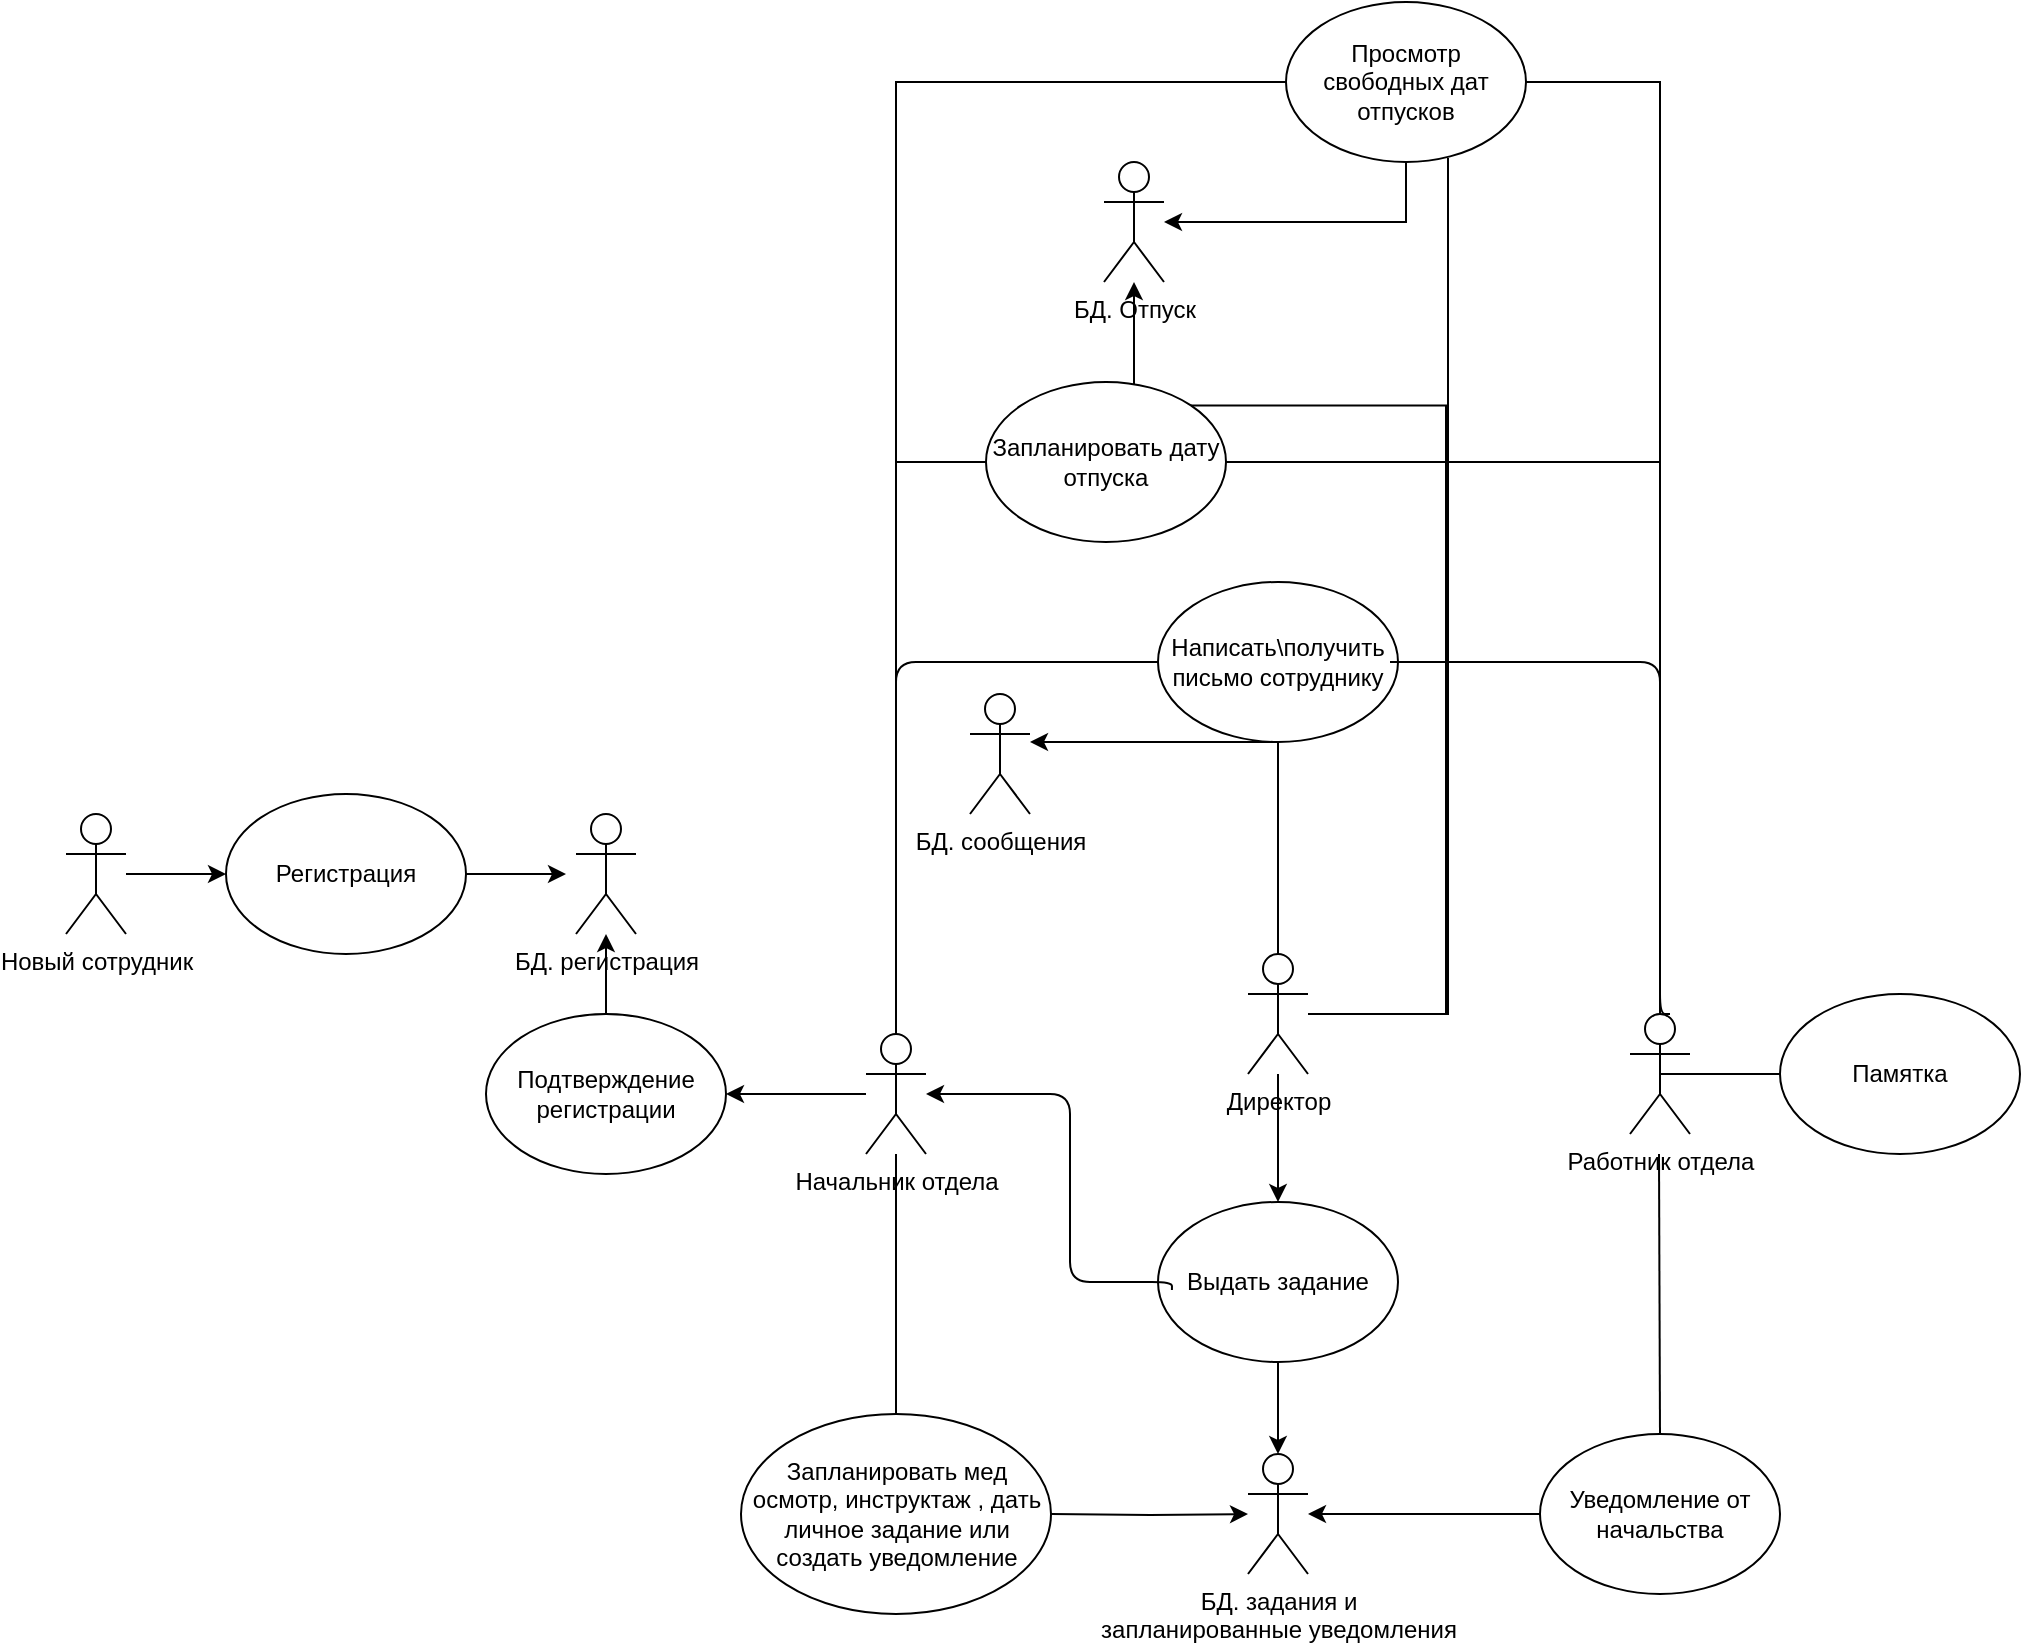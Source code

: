 <mxfile version="14.4.4" type="github">
  <diagram id="wgFWXUjJICxdFmFuu-bS" name="Page-1">
    <mxGraphModel dx="1929" dy="582" grid="1" gridSize="10" guides="1" tooltips="1" connect="1" arrows="1" fold="1" page="1" pageScale="1" pageWidth="827" pageHeight="1169" math="0" shadow="0">
      <root>
        <mxCell id="0" />
        <mxCell id="1" parent="0" />
        <mxCell id="1CoDGrdCYkaN-wlM0zXR-13" style="edgeStyle=orthogonalEdgeStyle;rounded=1;orthogonalLoop=1;jettySize=auto;html=1;entryX=0.5;entryY=0;entryDx=0;entryDy=0;strokeColor=#000000;" edge="1" parent="1" source="pFkEc0a8NW2LR80c-Vau-1" target="pFkEc0a8NW2LR80c-Vau-42">
          <mxGeometry relative="1" as="geometry" />
        </mxCell>
        <mxCell id="1CoDGrdCYkaN-wlM0zXR-23" style="edgeStyle=orthogonalEdgeStyle;orthogonalLoop=1;jettySize=auto;html=1;entryX=0.5;entryY=1;entryDx=0;entryDy=0;strokeColor=#000000;rounded=0;endArrow=none;endFill=0;" edge="1" parent="1" source="pFkEc0a8NW2LR80c-Vau-1" target="1CoDGrdCYkaN-wlM0zXR-16">
          <mxGeometry relative="1" as="geometry" />
        </mxCell>
        <mxCell id="1CoDGrdCYkaN-wlM0zXR-41" style="edgeStyle=orthogonalEdgeStyle;rounded=0;orthogonalLoop=1;jettySize=auto;html=1;entryX=0.675;entryY=0.975;entryDx=0;entryDy=0;entryPerimeter=0;endArrow=none;endFill=0;strokeColor=#000000;" edge="1" parent="1" source="pFkEc0a8NW2LR80c-Vau-1" target="1CoDGrdCYkaN-wlM0zXR-18">
          <mxGeometry relative="1" as="geometry">
            <Array as="points">
              <mxPoint x="591" y="626" />
            </Array>
          </mxGeometry>
        </mxCell>
        <mxCell id="1CoDGrdCYkaN-wlM0zXR-42" style="edgeStyle=orthogonalEdgeStyle;rounded=0;orthogonalLoop=1;jettySize=auto;html=1;entryX=1;entryY=0;entryDx=0;entryDy=0;endArrow=none;endFill=0;strokeColor=#000000;" edge="1" parent="1" source="pFkEc0a8NW2LR80c-Vau-1" target="1CoDGrdCYkaN-wlM0zXR-30">
          <mxGeometry relative="1" as="geometry">
            <Array as="points">
              <mxPoint x="590" y="626" />
              <mxPoint x="590" y="322" />
            </Array>
          </mxGeometry>
        </mxCell>
        <mxCell id="pFkEc0a8NW2LR80c-Vau-1" value="Директор" style="shape=umlActor;verticalLabelPosition=bottom;verticalAlign=top;html=1;outlineConnect=0;" parent="1" vertex="1">
          <mxGeometry x="491" y="596" width="30" height="60" as="geometry" />
        </mxCell>
        <mxCell id="pFkEc0a8NW2LR80c-Vau-10" style="edgeStyle=orthogonalEdgeStyle;rounded=0;orthogonalLoop=1;jettySize=auto;html=1;" parent="1" source="pFkEc0a8NW2LR80c-Vau-2" target="pFkEc0a8NW2LR80c-Vau-9" edge="1">
          <mxGeometry relative="1" as="geometry" />
        </mxCell>
        <mxCell id="1CoDGrdCYkaN-wlM0zXR-21" style="edgeStyle=orthogonalEdgeStyle;rounded=1;orthogonalLoop=1;jettySize=auto;html=1;strokeColor=#000000;entryX=0;entryY=0.5;entryDx=0;entryDy=0;endArrow=none;endFill=0;" edge="1" parent="1" source="pFkEc0a8NW2LR80c-Vau-2" target="1CoDGrdCYkaN-wlM0zXR-16">
          <mxGeometry relative="1" as="geometry">
            <mxPoint x="442" y="450" as="targetPoint" />
            <Array as="points">
              <mxPoint x="315" y="450" />
            </Array>
          </mxGeometry>
        </mxCell>
        <mxCell id="1CoDGrdCYkaN-wlM0zXR-35" style="edgeStyle=orthogonalEdgeStyle;rounded=0;orthogonalLoop=1;jettySize=auto;html=1;entryX=0;entryY=0.5;entryDx=0;entryDy=0;endArrow=none;endFill=0;strokeColor=#000000;" edge="1" parent="1" source="pFkEc0a8NW2LR80c-Vau-2" target="1CoDGrdCYkaN-wlM0zXR-30">
          <mxGeometry relative="1" as="geometry">
            <Array as="points">
              <mxPoint x="315" y="350" />
            </Array>
          </mxGeometry>
        </mxCell>
        <mxCell id="1CoDGrdCYkaN-wlM0zXR-36" style="edgeStyle=orthogonalEdgeStyle;rounded=0;orthogonalLoop=1;jettySize=auto;html=1;entryX=0;entryY=0.5;entryDx=0;entryDy=0;endArrow=none;endFill=0;strokeColor=#000000;" edge="1" parent="1" source="pFkEc0a8NW2LR80c-Vau-2" target="1CoDGrdCYkaN-wlM0zXR-18">
          <mxGeometry relative="1" as="geometry">
            <Array as="points">
              <mxPoint x="315" y="160" />
            </Array>
          </mxGeometry>
        </mxCell>
        <mxCell id="pFkEc0a8NW2LR80c-Vau-2" value="Начальник отдела" style="shape=umlActor;verticalLabelPosition=bottom;verticalAlign=top;html=1;outlineConnect=0;" parent="1" vertex="1">
          <mxGeometry x="300" y="636" width="30" height="60" as="geometry" />
        </mxCell>
        <mxCell id="pFkEc0a8NW2LR80c-Vau-8" style="edgeStyle=orthogonalEdgeStyle;rounded=0;orthogonalLoop=1;jettySize=auto;html=1;entryX=0;entryY=0.5;entryDx=0;entryDy=0;" parent="1" source="pFkEc0a8NW2LR80c-Vau-6" edge="1" target="pFkEc0a8NW2LR80c-Vau-7">
          <mxGeometry relative="1" as="geometry">
            <mxPoint x="110" y="556" as="targetPoint" />
          </mxGeometry>
        </mxCell>
        <mxCell id="pFkEc0a8NW2LR80c-Vau-6" value="Новый сотрудник" style="shape=umlActor;verticalLabelPosition=bottom;verticalAlign=top;html=1;outlineConnect=0;" parent="1" vertex="1">
          <mxGeometry x="-100" y="526" width="30" height="60" as="geometry" />
        </mxCell>
        <mxCell id="1CoDGrdCYkaN-wlM0zXR-2" style="edgeStyle=orthogonalEdgeStyle;rounded=0;orthogonalLoop=1;jettySize=auto;html=1;" edge="1" parent="1" source="pFkEc0a8NW2LR80c-Vau-7">
          <mxGeometry relative="1" as="geometry">
            <mxPoint x="150" y="556" as="targetPoint" />
          </mxGeometry>
        </mxCell>
        <mxCell id="pFkEc0a8NW2LR80c-Vau-7" value="Регистрация" style="ellipse;whiteSpace=wrap;html=1;" parent="1" vertex="1">
          <mxGeometry x="-20" y="516" width="120" height="80" as="geometry" />
        </mxCell>
        <mxCell id="pFkEc0a8NW2LR80c-Vau-11" style="edgeStyle=orthogonalEdgeStyle;rounded=0;orthogonalLoop=1;jettySize=auto;html=1;" parent="1" source="pFkEc0a8NW2LR80c-Vau-9" target="1CoDGrdCYkaN-wlM0zXR-1" edge="1">
          <mxGeometry relative="1" as="geometry" />
        </mxCell>
        <mxCell id="pFkEc0a8NW2LR80c-Vau-9" value="Подтверждение регистрации" style="ellipse;whiteSpace=wrap;html=1;" parent="1" vertex="1">
          <mxGeometry x="110" y="626" width="120" height="80" as="geometry" />
        </mxCell>
        <mxCell id="pFkEc0a8NW2LR80c-Vau-30" value="" style="edgeStyle=orthogonalEdgeStyle;rounded=0;orthogonalLoop=1;jettySize=auto;html=1;exitX=1;exitY=0.5;exitDx=0;exitDy=0;" parent="1" target="1CoDGrdCYkaN-wlM0zXR-4" edge="1">
          <mxGeometry relative="1" as="geometry">
            <mxPoint x="392.5" y="876" as="sourcePoint" />
            <mxPoint x="470" y="876" as="targetPoint" />
          </mxGeometry>
        </mxCell>
        <mxCell id="pFkEc0a8NW2LR80c-Vau-23" value="Запланировать мед осмотр, инструктаж , дать личное задание или создать уведомление" style="ellipse;whiteSpace=wrap;html=1;" parent="1" vertex="1">
          <mxGeometry x="237.5" y="826" width="155" height="100" as="geometry" />
        </mxCell>
        <mxCell id="pFkEc0a8NW2LR80c-Vau-24" value="Уведомление от начальства" style="ellipse;whiteSpace=wrap;html=1;" parent="1" vertex="1">
          <mxGeometry x="637" y="836" width="120" height="80" as="geometry" />
        </mxCell>
        <mxCell id="1CoDGrdCYkaN-wlM0zXR-33" style="edgeStyle=orthogonalEdgeStyle;rounded=0;orthogonalLoop=1;jettySize=auto;html=1;entryX=1;entryY=0.5;entryDx=0;entryDy=0;endArrow=none;endFill=0;strokeColor=#000000;" edge="1" parent="1" source="pFkEc0a8NW2LR80c-Vau-5" target="1CoDGrdCYkaN-wlM0zXR-18">
          <mxGeometry relative="1" as="geometry">
            <Array as="points">
              <mxPoint x="697" y="160" />
            </Array>
          </mxGeometry>
        </mxCell>
        <mxCell id="1CoDGrdCYkaN-wlM0zXR-34" style="edgeStyle=orthogonalEdgeStyle;rounded=0;orthogonalLoop=1;jettySize=auto;html=1;entryX=1;entryY=0.5;entryDx=0;entryDy=0;endArrow=none;endFill=0;strokeColor=#000000;" edge="1" parent="1" source="pFkEc0a8NW2LR80c-Vau-5" target="1CoDGrdCYkaN-wlM0zXR-30">
          <mxGeometry relative="1" as="geometry">
            <Array as="points">
              <mxPoint x="697" y="350" />
            </Array>
          </mxGeometry>
        </mxCell>
        <mxCell id="pFkEc0a8NW2LR80c-Vau-5" value="Работник отдела" style="shape=umlActor;verticalLabelPosition=bottom;verticalAlign=top;html=1;outlineConnect=0;" parent="1" vertex="1">
          <mxGeometry x="682" y="626" width="30" height="60" as="geometry" />
        </mxCell>
        <mxCell id="1CoDGrdCYkaN-wlM0zXR-11" style="edgeStyle=orthogonalEdgeStyle;rounded=1;orthogonalLoop=1;jettySize=auto;html=1;entryX=0.5;entryY=0;entryDx=0;entryDy=0;entryPerimeter=0;strokeColor=#000000;" edge="1" parent="1" source="pFkEc0a8NW2LR80c-Vau-42" target="1CoDGrdCYkaN-wlM0zXR-4">
          <mxGeometry relative="1" as="geometry" />
        </mxCell>
        <mxCell id="pFkEc0a8NW2LR80c-Vau-42" value="Выдать задание" style="ellipse;whiteSpace=wrap;html=1;" parent="1" vertex="1">
          <mxGeometry x="446" y="720" width="120" height="80" as="geometry" />
        </mxCell>
        <mxCell id="1CoDGrdCYkaN-wlM0zXR-1" value="БД. регистрация" style="shape=umlActor;verticalLabelPosition=bottom;verticalAlign=top;html=1;outlineConnect=0;" vertex="1" parent="1">
          <mxGeometry x="155" y="526" width="30" height="60" as="geometry" />
        </mxCell>
        <mxCell id="1CoDGrdCYkaN-wlM0zXR-5" style="edgeStyle=orthogonalEdgeStyle;rounded=0;orthogonalLoop=1;jettySize=auto;html=1;exitX=0;exitY=0.5;exitDx=0;exitDy=0;" edge="1" parent="1" source="pFkEc0a8NW2LR80c-Vau-24" target="1CoDGrdCYkaN-wlM0zXR-4">
          <mxGeometry relative="1" as="geometry">
            <mxPoint x="590" y="896" as="targetPoint" />
          </mxGeometry>
        </mxCell>
        <mxCell id="1CoDGrdCYkaN-wlM0zXR-15" style="edgeStyle=orthogonalEdgeStyle;rounded=1;orthogonalLoop=1;jettySize=auto;html=1;strokeColor=#000000;exitX=0.058;exitY=0.55;exitDx=0;exitDy=0;exitPerimeter=0;" edge="1" parent="1" source="pFkEc0a8NW2LR80c-Vau-42" target="pFkEc0a8NW2LR80c-Vau-2">
          <mxGeometry relative="1" as="geometry">
            <mxPoint x="360" y="676" as="targetPoint" />
            <mxPoint x="432" y="760" as="sourcePoint" />
            <Array as="points">
              <mxPoint x="402" y="760" />
              <mxPoint x="402" y="666" />
            </Array>
          </mxGeometry>
        </mxCell>
        <mxCell id="1CoDGrdCYkaN-wlM0zXR-4" value="БД. задания и &lt;br&gt;запланированные уведомления" style="shape=umlActor;verticalLabelPosition=bottom;verticalAlign=top;html=1;outlineConnect=0;" vertex="1" parent="1">
          <mxGeometry x="491" y="846" width="30" height="60" as="geometry" />
        </mxCell>
        <mxCell id="1CoDGrdCYkaN-wlM0zXR-6" value="" style="endArrow=none;html=1;strokeColor=#000000;entryX=0.5;entryY=0;entryDx=0;entryDy=0;" edge="1" parent="1" source="pFkEc0a8NW2LR80c-Vau-2" target="pFkEc0a8NW2LR80c-Vau-23">
          <mxGeometry width="50" height="50" relative="1" as="geometry">
            <mxPoint x="380" y="746" as="sourcePoint" />
            <mxPoint x="430" y="696" as="targetPoint" />
          </mxGeometry>
        </mxCell>
        <mxCell id="1CoDGrdCYkaN-wlM0zXR-7" value="" style="endArrow=none;html=1;strokeColor=#000000;entryX=0.5;entryY=0;entryDx=0;entryDy=0;" edge="1" parent="1" target="pFkEc0a8NW2LR80c-Vau-24">
          <mxGeometry width="50" height="50" relative="1" as="geometry">
            <mxPoint x="696.5" y="696" as="sourcePoint" />
            <mxPoint x="696.5" y="826" as="targetPoint" />
          </mxGeometry>
        </mxCell>
        <mxCell id="1CoDGrdCYkaN-wlM0zXR-25" style="edgeStyle=orthogonalEdgeStyle;rounded=1;orthogonalLoop=1;jettySize=auto;html=1;strokeColor=#000000;" edge="1" parent="1" source="1CoDGrdCYkaN-wlM0zXR-16" target="1CoDGrdCYkaN-wlM0zXR-24">
          <mxGeometry relative="1" as="geometry">
            <Array as="points">
              <mxPoint x="442" y="490" />
              <mxPoint x="442" y="490" />
            </Array>
          </mxGeometry>
        </mxCell>
        <mxCell id="1CoDGrdCYkaN-wlM0zXR-16" value="Написать\получить письмо сотруднику" style="ellipse;whiteSpace=wrap;html=1;" vertex="1" parent="1">
          <mxGeometry x="446" y="410" width="120" height="80" as="geometry" />
        </mxCell>
        <mxCell id="1CoDGrdCYkaN-wlM0zXR-39" style="edgeStyle=orthogonalEdgeStyle;rounded=0;orthogonalLoop=1;jettySize=auto;html=1;endArrow=classic;endFill=1;strokeColor=#000000;" edge="1" parent="1" source="1CoDGrdCYkaN-wlM0zXR-18" target="1CoDGrdCYkaN-wlM0zXR-37">
          <mxGeometry relative="1" as="geometry">
            <Array as="points">
              <mxPoint x="570" y="230" />
            </Array>
          </mxGeometry>
        </mxCell>
        <mxCell id="1CoDGrdCYkaN-wlM0zXR-18" value="Просмотр свободных дат отпусков&lt;span style=&quot;color: rgba(0 , 0 , 0 , 0) ; font-family: monospace ; font-size: 0px&quot;&gt;%3CmxGraphModel%3E%3Croot%3E%3CmxCell%20id%3D%220%22%2F%3E%3CmxCell%20id%3D%221%22%20parent%3D%220%22%2F%3E%3CmxCell%20id%3D%222%22%20value%3D%22%D0%91%D0%94.%20%D1%80%D0%B5%D0%B3%D0%B8%D1%81%D1%82%D1%80%D0%B0%D1%86%D0%B8%D1%8F%22%20style%3D%22shape%3DumlActor%3BverticalLabelPosition%3Dbottom%3BverticalAlign%3Dtop%3Bhtml%3D1%3BoutlineConnect%3D0%3B%22%20vertex%3D%221%22%20parent%3D%221%22%3E%3CmxGeometry%20x%3D%22123%22%20y%3D%22286%22%20width%3D%2230%22%20height%3D%2260%22%20as%3D%22geometry%22%2F%3E%3C%2FmxCell%3E%3C%2Froot%3E%3C%2FmxGraphModel%3E&lt;/span&gt;" style="ellipse;whiteSpace=wrap;html=1;" vertex="1" parent="1">
          <mxGeometry x="510" y="120" width="120" height="80" as="geometry" />
        </mxCell>
        <mxCell id="1CoDGrdCYkaN-wlM0zXR-22" style="edgeStyle=orthogonalEdgeStyle;rounded=1;orthogonalLoop=1;jettySize=auto;html=1;strokeColor=#000000;endArrow=none;endFill=0;exitX=0.667;exitY=0;exitDx=0;exitDy=0;exitPerimeter=0;" edge="1" parent="1" source="pFkEc0a8NW2LR80c-Vau-5">
          <mxGeometry relative="1" as="geometry">
            <mxPoint x="562" y="450" as="targetPoint" />
            <mxPoint x="692" y="626" as="sourcePoint" />
            <Array as="points">
              <mxPoint x="697" y="626" />
              <mxPoint x="697" y="450" />
            </Array>
          </mxGeometry>
        </mxCell>
        <mxCell id="1CoDGrdCYkaN-wlM0zXR-24" value="БД. сообщения" style="shape=umlActor;verticalLabelPosition=bottom;verticalAlign=top;html=1;outlineConnect=0;" vertex="1" parent="1">
          <mxGeometry x="352" y="466" width="30" height="60" as="geometry" />
        </mxCell>
        <mxCell id="1CoDGrdCYkaN-wlM0zXR-40" style="edgeStyle=orthogonalEdgeStyle;rounded=0;orthogonalLoop=1;jettySize=auto;html=1;endArrow=classic;endFill=1;strokeColor=#000000;" edge="1" parent="1" source="1CoDGrdCYkaN-wlM0zXR-30" target="1CoDGrdCYkaN-wlM0zXR-37">
          <mxGeometry relative="1" as="geometry">
            <Array as="points">
              <mxPoint x="434" y="300" />
              <mxPoint x="434" y="300" />
            </Array>
          </mxGeometry>
        </mxCell>
        <mxCell id="1CoDGrdCYkaN-wlM0zXR-30" value="Запланировать дату отпуска" style="ellipse;whiteSpace=wrap;html=1;" vertex="1" parent="1">
          <mxGeometry x="360" y="310" width="120" height="80" as="geometry" />
        </mxCell>
        <mxCell id="1CoDGrdCYkaN-wlM0zXR-31" value="Памятка" style="ellipse;whiteSpace=wrap;html=1;" vertex="1" parent="1">
          <mxGeometry x="757" y="616" width="120" height="80" as="geometry" />
        </mxCell>
        <mxCell id="1CoDGrdCYkaN-wlM0zXR-32" value="" style="endArrow=none;html=1;strokeColor=#000000;entryX=0;entryY=0.5;entryDx=0;entryDy=0;exitX=0.5;exitY=0.5;exitDx=0;exitDy=0;exitPerimeter=0;" edge="1" parent="1" source="pFkEc0a8NW2LR80c-Vau-5" target="1CoDGrdCYkaN-wlM0zXR-31">
          <mxGeometry width="50" height="50" relative="1" as="geometry">
            <mxPoint x="710" y="656" as="sourcePoint" />
            <mxPoint x="400" y="650" as="targetPoint" />
          </mxGeometry>
        </mxCell>
        <mxCell id="1CoDGrdCYkaN-wlM0zXR-37" value="БД. Отпуск" style="shape=umlActor;verticalLabelPosition=bottom;verticalAlign=top;html=1;outlineConnect=0;" vertex="1" parent="1">
          <mxGeometry x="419" y="200" width="30" height="60" as="geometry" />
        </mxCell>
      </root>
    </mxGraphModel>
  </diagram>
</mxfile>
